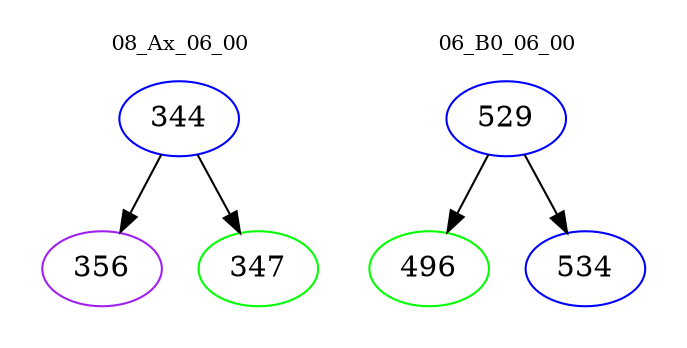 digraph{
subgraph cluster_0 {
color = white
label = "08_Ax_06_00";
fontsize=10;
T0_344 [label="344", color="blue"]
T0_344 -> T0_356 [color="black"]
T0_356 [label="356", color="purple"]
T0_344 -> T0_347 [color="black"]
T0_347 [label="347", color="green"]
}
subgraph cluster_1 {
color = white
label = "06_B0_06_00";
fontsize=10;
T1_529 [label="529", color="blue"]
T1_529 -> T1_496 [color="black"]
T1_496 [label="496", color="green"]
T1_529 -> T1_534 [color="black"]
T1_534 [label="534", color="blue"]
}
}
